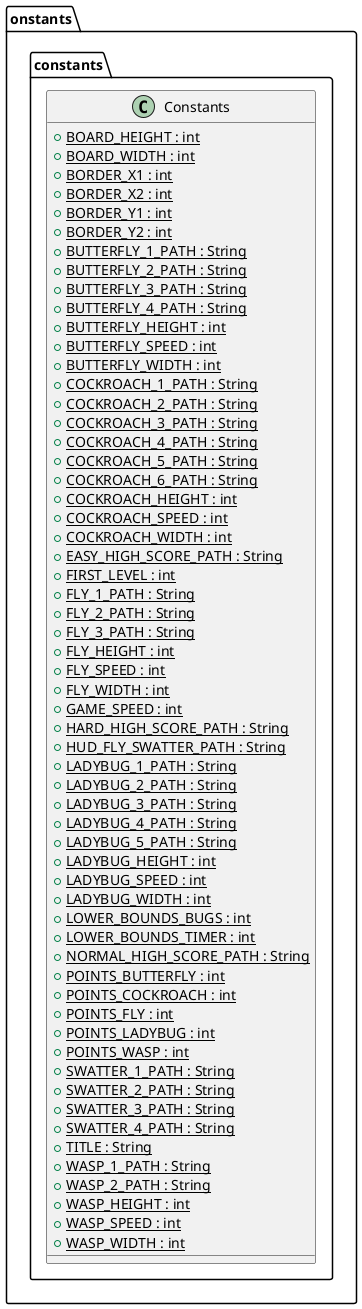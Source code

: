 @startuml


    namespace onstants {
      class constants.Constants {
          {static} + BOARD_HEIGHT : int
          {static} + BOARD_WIDTH : int
          {static} + BORDER_X1 : int
          {static} + BORDER_X2 : int
          {static} + BORDER_Y1 : int
          {static} + BORDER_Y2 : int
          {static} + BUTTERFLY_1_PATH : String
          {static} + BUTTERFLY_2_PATH : String
          {static} + BUTTERFLY_3_PATH : String
          {static} + BUTTERFLY_4_PATH : String
          {static} + BUTTERFLY_HEIGHT : int
          {static} + BUTTERFLY_SPEED : int
          {static} + BUTTERFLY_WIDTH : int
          {static} + COCKROACH_1_PATH : String
          {static} + COCKROACH_2_PATH : String
          {static} + COCKROACH_3_PATH : String
          {static} + COCKROACH_4_PATH : String
          {static} + COCKROACH_5_PATH : String
          {static} + COCKROACH_6_PATH : String
          {static} + COCKROACH_HEIGHT : int
          {static} + COCKROACH_SPEED : int
          {static} + COCKROACH_WIDTH : int
          {static} + EASY_HIGH_SCORE_PATH : String
          {static} + FIRST_LEVEL : int
          {static} + FLY_1_PATH : String
          {static} + FLY_2_PATH : String
          {static} + FLY_3_PATH : String
          {static} + FLY_HEIGHT : int
          {static} + FLY_SPEED : int
          {static} + FLY_WIDTH : int
          {static} + GAME_SPEED : int
          {static} + HARD_HIGH_SCORE_PATH : String
          {static} + HUD_FLY_SWATTER_PATH : String
          {static} + LADYBUG_1_PATH : String
          {static} + LADYBUG_2_PATH : String
          {static} + LADYBUG_3_PATH : String
          {static} + LADYBUG_4_PATH : String
          {static} + LADYBUG_5_PATH : String
          {static} + LADYBUG_HEIGHT : int
          {static} + LADYBUG_SPEED : int
          {static} + LADYBUG_WIDTH : int
          {static} + LOWER_BOUNDS_BUGS : int
          {static} + LOWER_BOUNDS_TIMER : int
          {static} + NORMAL_HIGH_SCORE_PATH : String
          {static} + POINTS_BUTTERFLY : int
          {static} + POINTS_COCKROACH : int
          {static} + POINTS_FLY : int
          {static} + POINTS_LADYBUG : int
          {static} + POINTS_WASP : int
          {static} + SWATTER_1_PATH : String
          {static} + SWATTER_2_PATH : String
          {static} + SWATTER_3_PATH : String
          {static} + SWATTER_4_PATH : String
          {static} + TITLE : String
          {static} + WASP_1_PATH : String
          {static} + WASP_2_PATH : String
          {static} + WASP_HEIGHT : int
          {static} + WASP_SPEED : int
          {static} + WASP_WIDTH : int
      }
    }


@enduml
